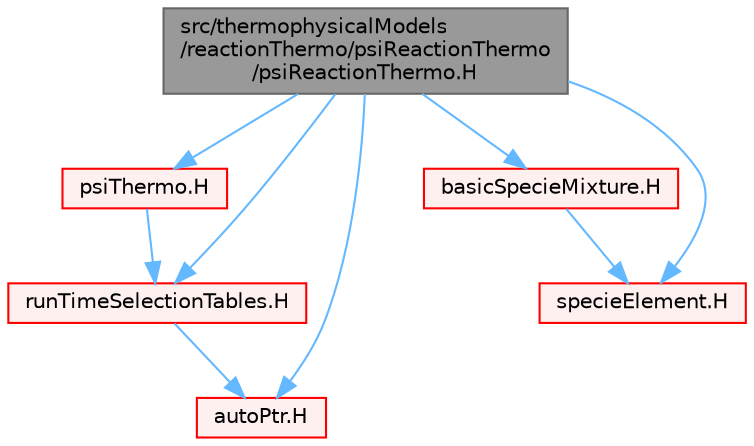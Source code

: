 digraph "src/thermophysicalModels/reactionThermo/psiReactionThermo/psiReactionThermo.H"
{
 // LATEX_PDF_SIZE
  bgcolor="transparent";
  edge [fontname=Helvetica,fontsize=10,labelfontname=Helvetica,labelfontsize=10];
  node [fontname=Helvetica,fontsize=10,shape=box,height=0.2,width=0.4];
  Node1 [id="Node000001",label="src/thermophysicalModels\l/reactionThermo/psiReactionThermo\l/psiReactionThermo.H",height=0.2,width=0.4,color="gray40", fillcolor="grey60", style="filled", fontcolor="black",tooltip=" "];
  Node1 -> Node2 [id="edge1_Node000001_Node000002",color="steelblue1",style="solid",tooltip=" "];
  Node2 [id="Node000002",label="psiThermo.H",height=0.2,width=0.4,color="red", fillcolor="#FFF0F0", style="filled",URL="$psiThermo_8H.html",tooltip=" "];
  Node2 -> Node162 [id="edge2_Node000002_Node000162",color="steelblue1",style="solid",tooltip=" "];
  Node162 [id="Node000162",label="runTimeSelectionTables.H",height=0.2,width=0.4,color="red", fillcolor="#FFF0F0", style="filled",URL="$runTimeSelectionTables_8H.html",tooltip="Macros to ease declaration of run-time selection tables."];
  Node162 -> Node85 [id="edge3_Node000162_Node000085",color="steelblue1",style="solid",tooltip=" "];
  Node85 [id="Node000085",label="autoPtr.H",height=0.2,width=0.4,color="red", fillcolor="#FFF0F0", style="filled",URL="$autoPtr_8H.html",tooltip=" "];
  Node1 -> Node384 [id="edge4_Node000001_Node000384",color="steelblue1",style="solid",tooltip=" "];
  Node384 [id="Node000384",label="basicSpecieMixture.H",height=0.2,width=0.4,color="red", fillcolor="#FFF0F0", style="filled",URL="$basicSpecieMixture_8H.html",tooltip=" "];
  Node384 -> Node391 [id="edge5_Node000384_Node000391",color="steelblue1",style="solid",tooltip=" "];
  Node391 [id="Node000391",label="specieElement.H",height=0.2,width=0.4,color="red", fillcolor="#FFF0F0", style="filled",URL="$specieElement_8H.html",tooltip=" "];
  Node1 -> Node85 [id="edge6_Node000001_Node000085",color="steelblue1",style="solid",tooltip=" "];
  Node1 -> Node162 [id="edge7_Node000001_Node000162",color="steelblue1",style="solid",tooltip=" "];
  Node1 -> Node391 [id="edge8_Node000001_Node000391",color="steelblue1",style="solid",tooltip=" "];
}
